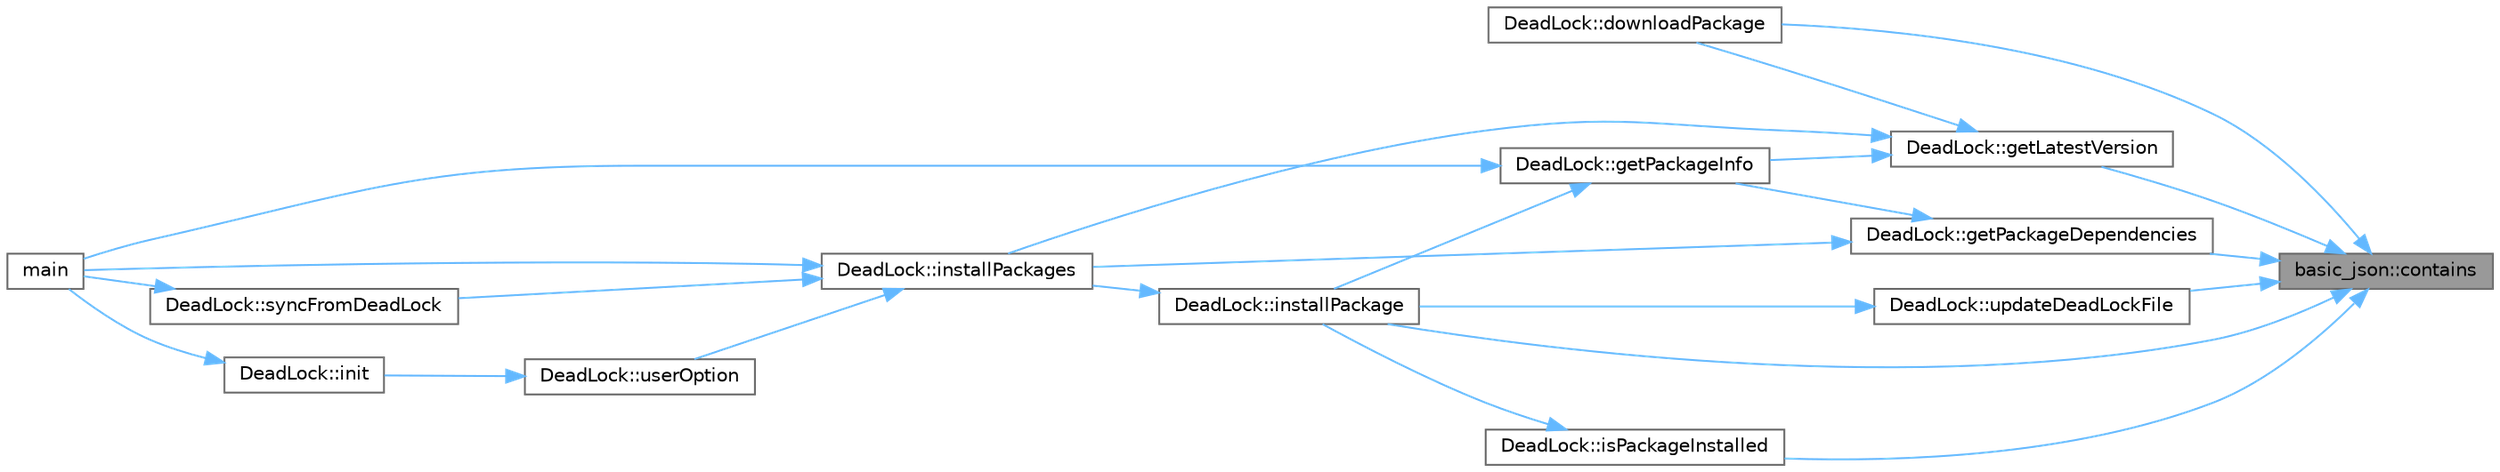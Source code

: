 digraph "basic_json::contains"
{
 // INTERACTIVE_SVG=YES
 // LATEX_PDF_SIZE
  bgcolor="transparent";
  edge [fontname=Helvetica,fontsize=10,labelfontname=Helvetica,labelfontsize=10];
  node [fontname=Helvetica,fontsize=10,shape=box,height=0.2,width=0.4];
  rankdir="RL";
  Node1 [id="Node000001",label="basic_json::contains",height=0.2,width=0.4,color="gray40", fillcolor="grey60", style="filled", fontcolor="black",tooltip="check the existence of an element in a JSON object"];
  Node1 -> Node2 [id="edge1_Node000001_Node000002",dir="back",color="steelblue1",style="solid",tooltip=" "];
  Node2 [id="Node000002",label="DeadLock::downloadPackage",height=0.2,width=0.4,color="grey40", fillcolor="white", style="filled",URL="$class_dead_lock.html#ae9709ad8e340712fc3ae58055111eafe",tooltip="Downloads a platform-compatible Python package wheel from PyPI."];
  Node1 -> Node3 [id="edge2_Node000001_Node000003",dir="back",color="steelblue1",style="solid",tooltip=" "];
  Node3 [id="Node000003",label="DeadLock::getLatestVersion",height=0.2,width=0.4,color="grey40", fillcolor="white", style="filled",URL="$class_dead_lock.html#a1b1b44ff1e5ddf666d975fa97a4f5de4",tooltip="Retrieves the latest version of a package from PyPI."];
  Node3 -> Node2 [id="edge3_Node000003_Node000002",dir="back",color="steelblue1",style="solid",tooltip=" "];
  Node3 -> Node4 [id="edge4_Node000003_Node000004",dir="back",color="steelblue1",style="solid",tooltip=" "];
  Node4 [id="Node000004",label="DeadLock::getPackageInfo",height=0.2,width=0.4,color="grey40", fillcolor="white", style="filled",URL="$class_dead_lock.html#a7d5316ade6a7203321ea48e9d63fbfc8",tooltip="Retrieves package metadata from the PyPI JSON API."];
  Node4 -> Node5 [id="edge5_Node000004_Node000005",dir="back",color="steelblue1",style="solid",tooltip=" "];
  Node5 [id="Node000005",label="DeadLock::installPackage",height=0.2,width=0.4,color="grey40", fillcolor="white", style="filled",URL="$class_dead_lock.html#a40480fcbee6ccead7000e3c2556a3d7a",tooltip=" "];
  Node5 -> Node6 [id="edge6_Node000005_Node000006",dir="back",color="steelblue1",style="solid",tooltip=" "];
  Node6 [id="Node000006",label="DeadLock::installPackages",height=0.2,width=0.4,color="grey40", fillcolor="white", style="filled",URL="$class_dead_lock.html#a565f27b2b1c9f885ea2b58b8f5225ac7",tooltip=" "];
  Node6 -> Node7 [id="edge7_Node000006_Node000007",dir="back",color="steelblue1",style="solid",tooltip=" "];
  Node7 [id="Node000007",label="main",height=0.2,width=0.4,color="grey40", fillcolor="white", style="filled",URL="$lock_8cpp.html#a3c04138a5bfe5d72780bb7e82a18e627",tooltip=" "];
  Node6 -> Node8 [id="edge8_Node000006_Node000008",dir="back",color="steelblue1",style="solid",tooltip=" "];
  Node8 [id="Node000008",label="DeadLock::syncFromDeadLock",height=0.2,width=0.4,color="grey40", fillcolor="white", style="filled",URL="$class_dead_lock.html#aa0e0017534296c8faa8cc654cd49ae03",tooltip=" "];
  Node8 -> Node7 [id="edge9_Node000008_Node000007",dir="back",color="steelblue1",style="solid",tooltip=" "];
  Node6 -> Node9 [id="edge10_Node000006_Node000009",dir="back",color="steelblue1",style="solid",tooltip=" "];
  Node9 [id="Node000009",label="DeadLock::userOption",height=0.2,width=0.4,color="grey40", fillcolor="white", style="filled",URL="$class_dead_lock.html#ae4bbbcb2aa5a7a9fc269f97e540bade7",tooltip=" "];
  Node9 -> Node10 [id="edge11_Node000009_Node000010",dir="back",color="steelblue1",style="solid",tooltip=" "];
  Node10 [id="Node000010",label="DeadLock::init",height=0.2,width=0.4,color="grey40", fillcolor="white", style="filled",URL="$class_dead_lock.html#aa36429bebaa3c7db030508545bee6c14",tooltip="Initializes the environment and creates project."];
  Node10 -> Node7 [id="edge12_Node000010_Node000007",dir="back",color="steelblue1",style="solid",tooltip=" "];
  Node4 -> Node7 [id="edge13_Node000004_Node000007",dir="back",color="steelblue1",style="solid",tooltip=" "];
  Node3 -> Node6 [id="edge14_Node000003_Node000006",dir="back",color="steelblue1",style="solid",tooltip=" "];
  Node1 -> Node11 [id="edge15_Node000001_Node000011",dir="back",color="steelblue1",style="solid",tooltip=" "];
  Node11 [id="Node000011",label="DeadLock::getPackageDependencies",height=0.2,width=0.4,color="grey40", fillcolor="white", style="filled",URL="$class_dead_lock.html#aee93bc82d8428f6058294d0e0045f37d",tooltip="Gets necessary required packages of the provided package."];
  Node11 -> Node4 [id="edge16_Node000011_Node000004",dir="back",color="steelblue1",style="solid",tooltip=" "];
  Node11 -> Node6 [id="edge17_Node000011_Node000006",dir="back",color="steelblue1",style="solid",tooltip=" "];
  Node1 -> Node5 [id="edge18_Node000001_Node000005",dir="back",color="steelblue1",style="solid",tooltip=" "];
  Node1 -> Node12 [id="edge19_Node000001_Node000012",dir="back",color="steelblue1",style="solid",tooltip=" "];
  Node12 [id="Node000012",label="DeadLock::isPackageInstalled",height=0.2,width=0.4,color="grey40", fillcolor="white", style="filled",URL="$class_dead_lock.html#a4467a5bc283716e536a3225ed3cc7ccf",tooltip=" "];
  Node12 -> Node5 [id="edge20_Node000012_Node000005",dir="back",color="steelblue1",style="solid",tooltip=" "];
  Node1 -> Node13 [id="edge21_Node000001_Node000013",dir="back",color="steelblue1",style="solid",tooltip=" "];
  Node13 [id="Node000013",label="DeadLock::updateDeadLockFile",height=0.2,width=0.4,color="grey40", fillcolor="white", style="filled",URL="$class_dead_lock.html#aeb53792360d948befdeaf9104b95fb25",tooltip=" "];
  Node13 -> Node5 [id="edge22_Node000013_Node000005",dir="back",color="steelblue1",style="solid",tooltip=" "];
}
